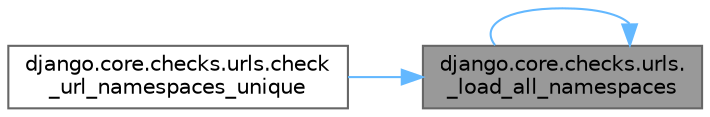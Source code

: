 digraph "django.core.checks.urls._load_all_namespaces"
{
 // LATEX_PDF_SIZE
  bgcolor="transparent";
  edge [fontname=Helvetica,fontsize=10,labelfontname=Helvetica,labelfontsize=10];
  node [fontname=Helvetica,fontsize=10,shape=box,height=0.2,width=0.4];
  rankdir="RL";
  Node1 [id="Node000001",label="django.core.checks.urls.\l_load_all_namespaces",height=0.2,width=0.4,color="gray40", fillcolor="grey60", style="filled", fontcolor="black",tooltip=" "];
  Node1 -> Node1 [id="edge1_Node000001_Node000001",dir="back",color="steelblue1",style="solid",tooltip=" "];
  Node1 -> Node2 [id="edge2_Node000001_Node000002",dir="back",color="steelblue1",style="solid",tooltip=" "];
  Node2 [id="Node000002",label="django.core.checks.urls.check\l_url_namespaces_unique",height=0.2,width=0.4,color="grey40", fillcolor="white", style="filled",URL="$namespacedjango_1_1core_1_1checks_1_1urls.html#ac29db306b623d339bffdb88fa9dd0afe",tooltip=" "];
}
